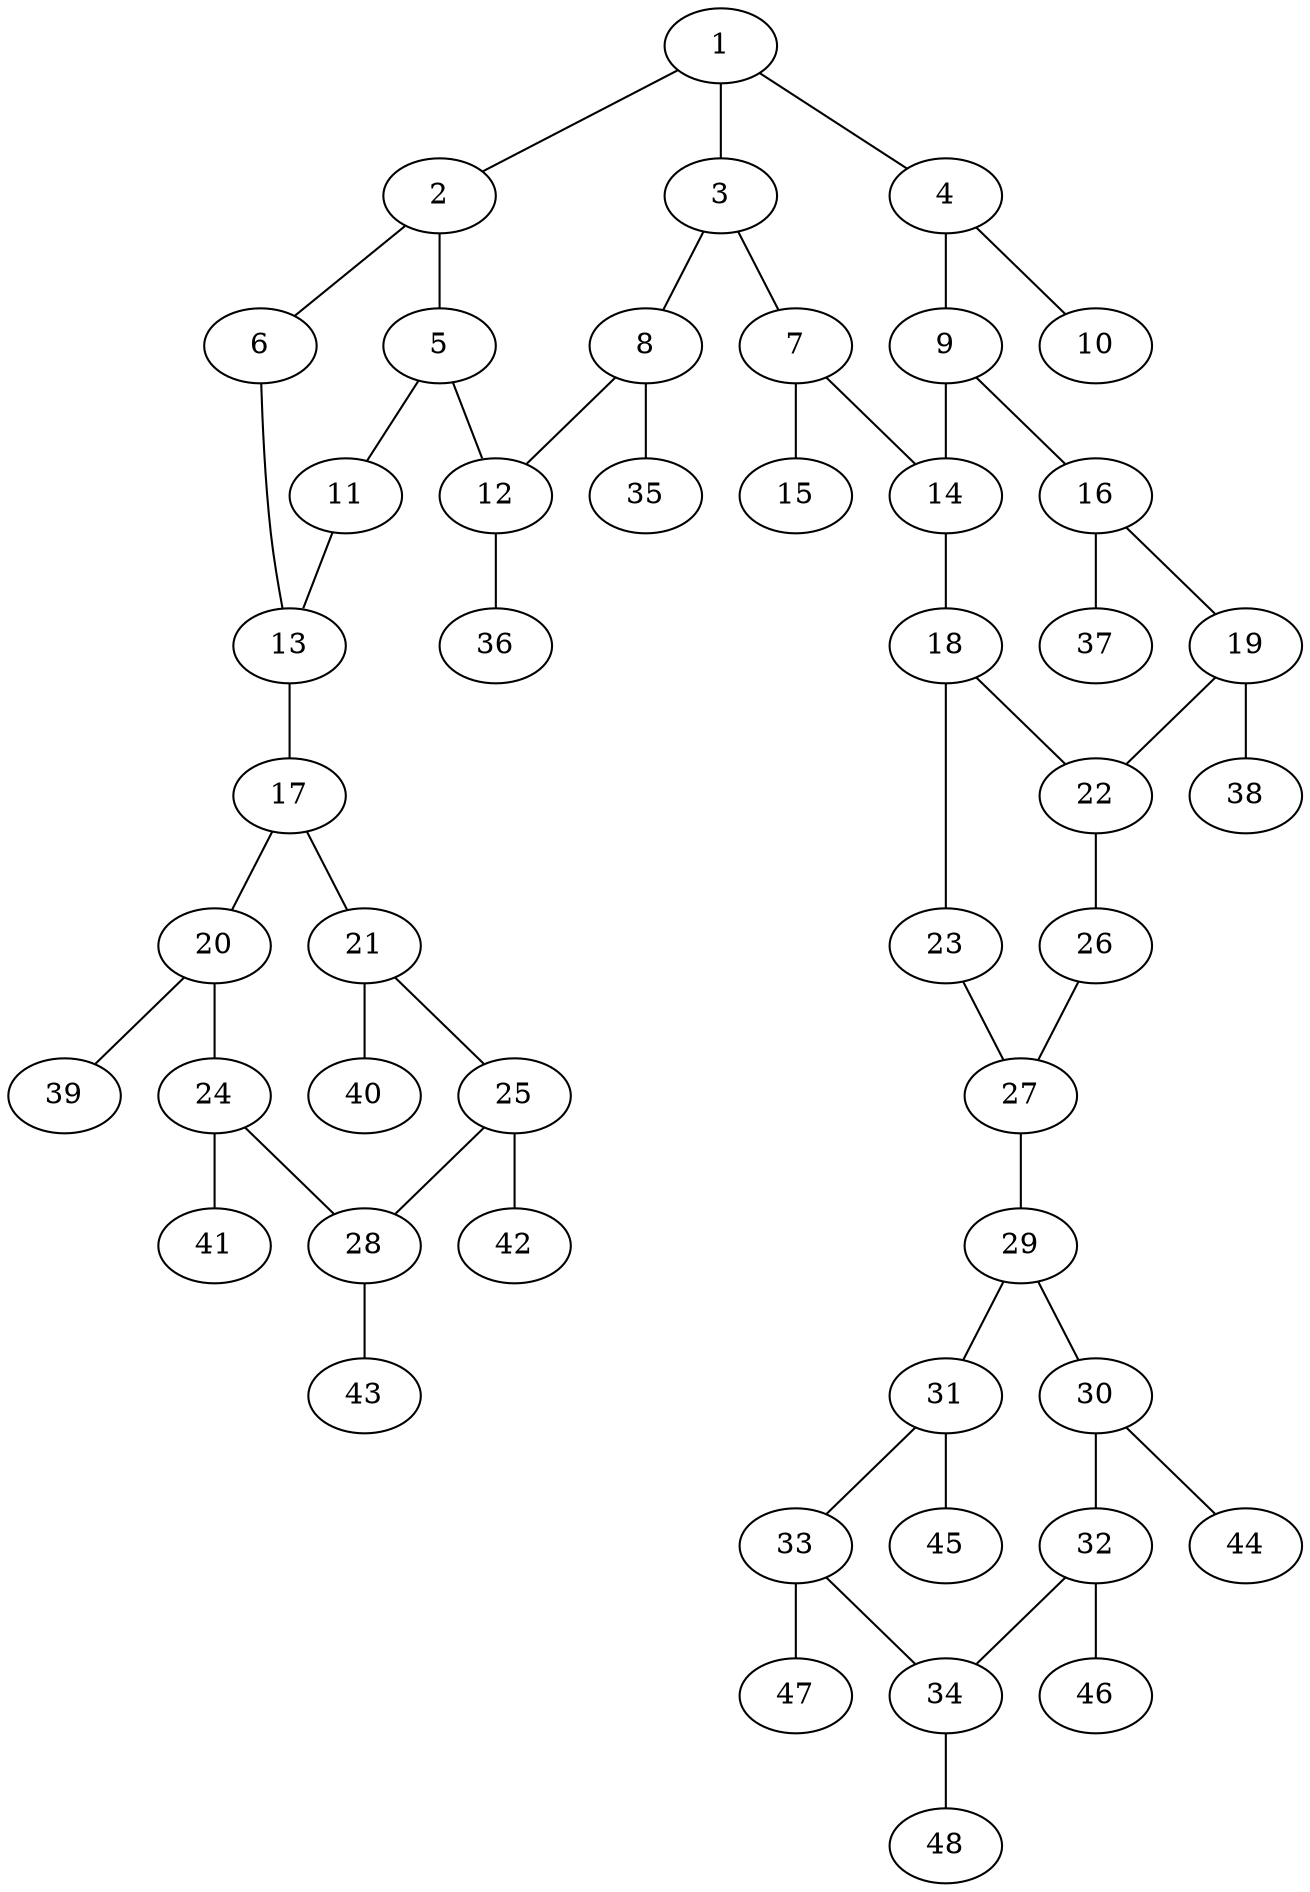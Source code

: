 graph molecule_2049 {
	1	 [chem=C];
	2	 [chem=C];
	1 -- 2	 [valence=2];
	3	 [chem=C];
	1 -- 3	 [valence=1];
	4	 [chem=C];
	1 -- 4	 [valence=1];
	5	 [chem=C];
	2 -- 5	 [valence=1];
	6	 [chem=S];
	2 -- 6	 [valence=1];
	7	 [chem=C];
	3 -- 7	 [valence=1];
	8	 [chem=C];
	3 -- 8	 [valence=2];
	9	 [chem=C];
	4 -- 9	 [valence=1];
	10	 [chem=O];
	4 -- 10	 [valence=2];
	11	 [chem=N];
	5 -- 11	 [valence=1];
	12	 [chem=C];
	5 -- 12	 [valence=2];
	13	 [chem=C];
	6 -- 13	 [valence=1];
	14	 [chem=C];
	7 -- 14	 [valence=1];
	15	 [chem=O];
	7 -- 15	 [valence=2];
	8 -- 12	 [valence=1];
	35	 [chem=H];
	8 -- 35	 [valence=1];
	9 -- 14	 [valence=1];
	16	 [chem=C];
	9 -- 16	 [valence=2];
	11 -- 13	 [valence=2];
	36	 [chem=H];
	12 -- 36	 [valence=1];
	17	 [chem=C];
	13 -- 17	 [valence=1];
	18	 [chem=C];
	14 -- 18	 [valence=2];
	19	 [chem=C];
	16 -- 19	 [valence=1];
	37	 [chem=H];
	16 -- 37	 [valence=1];
	20	 [chem=C];
	17 -- 20	 [valence=1];
	21	 [chem=C];
	17 -- 21	 [valence=2];
	22	 [chem=C];
	18 -- 22	 [valence=1];
	23	 [chem=S];
	18 -- 23	 [valence=1];
	19 -- 22	 [valence=2];
	38	 [chem=H];
	19 -- 38	 [valence=1];
	24	 [chem=C];
	20 -- 24	 [valence=2];
	39	 [chem=H];
	20 -- 39	 [valence=1];
	25	 [chem=C];
	21 -- 25	 [valence=1];
	40	 [chem=H];
	21 -- 40	 [valence=1];
	26	 [chem=N];
	22 -- 26	 [valence=1];
	27	 [chem=C];
	23 -- 27	 [valence=1];
	28	 [chem=C];
	24 -- 28	 [valence=1];
	41	 [chem=H];
	24 -- 41	 [valence=1];
	25 -- 28	 [valence=2];
	42	 [chem=H];
	25 -- 42	 [valence=1];
	26 -- 27	 [valence=2];
	29	 [chem=C];
	27 -- 29	 [valence=1];
	43	 [chem=H];
	28 -- 43	 [valence=1];
	30	 [chem=C];
	29 -- 30	 [valence=2];
	31	 [chem=C];
	29 -- 31	 [valence=1];
	32	 [chem=C];
	30 -- 32	 [valence=1];
	44	 [chem=H];
	30 -- 44	 [valence=1];
	33	 [chem=C];
	31 -- 33	 [valence=2];
	45	 [chem=H];
	31 -- 45	 [valence=1];
	34	 [chem=C];
	32 -- 34	 [valence=2];
	46	 [chem=H];
	32 -- 46	 [valence=1];
	33 -- 34	 [valence=1];
	47	 [chem=H];
	33 -- 47	 [valence=1];
	48	 [chem=H];
	34 -- 48	 [valence=1];
}
